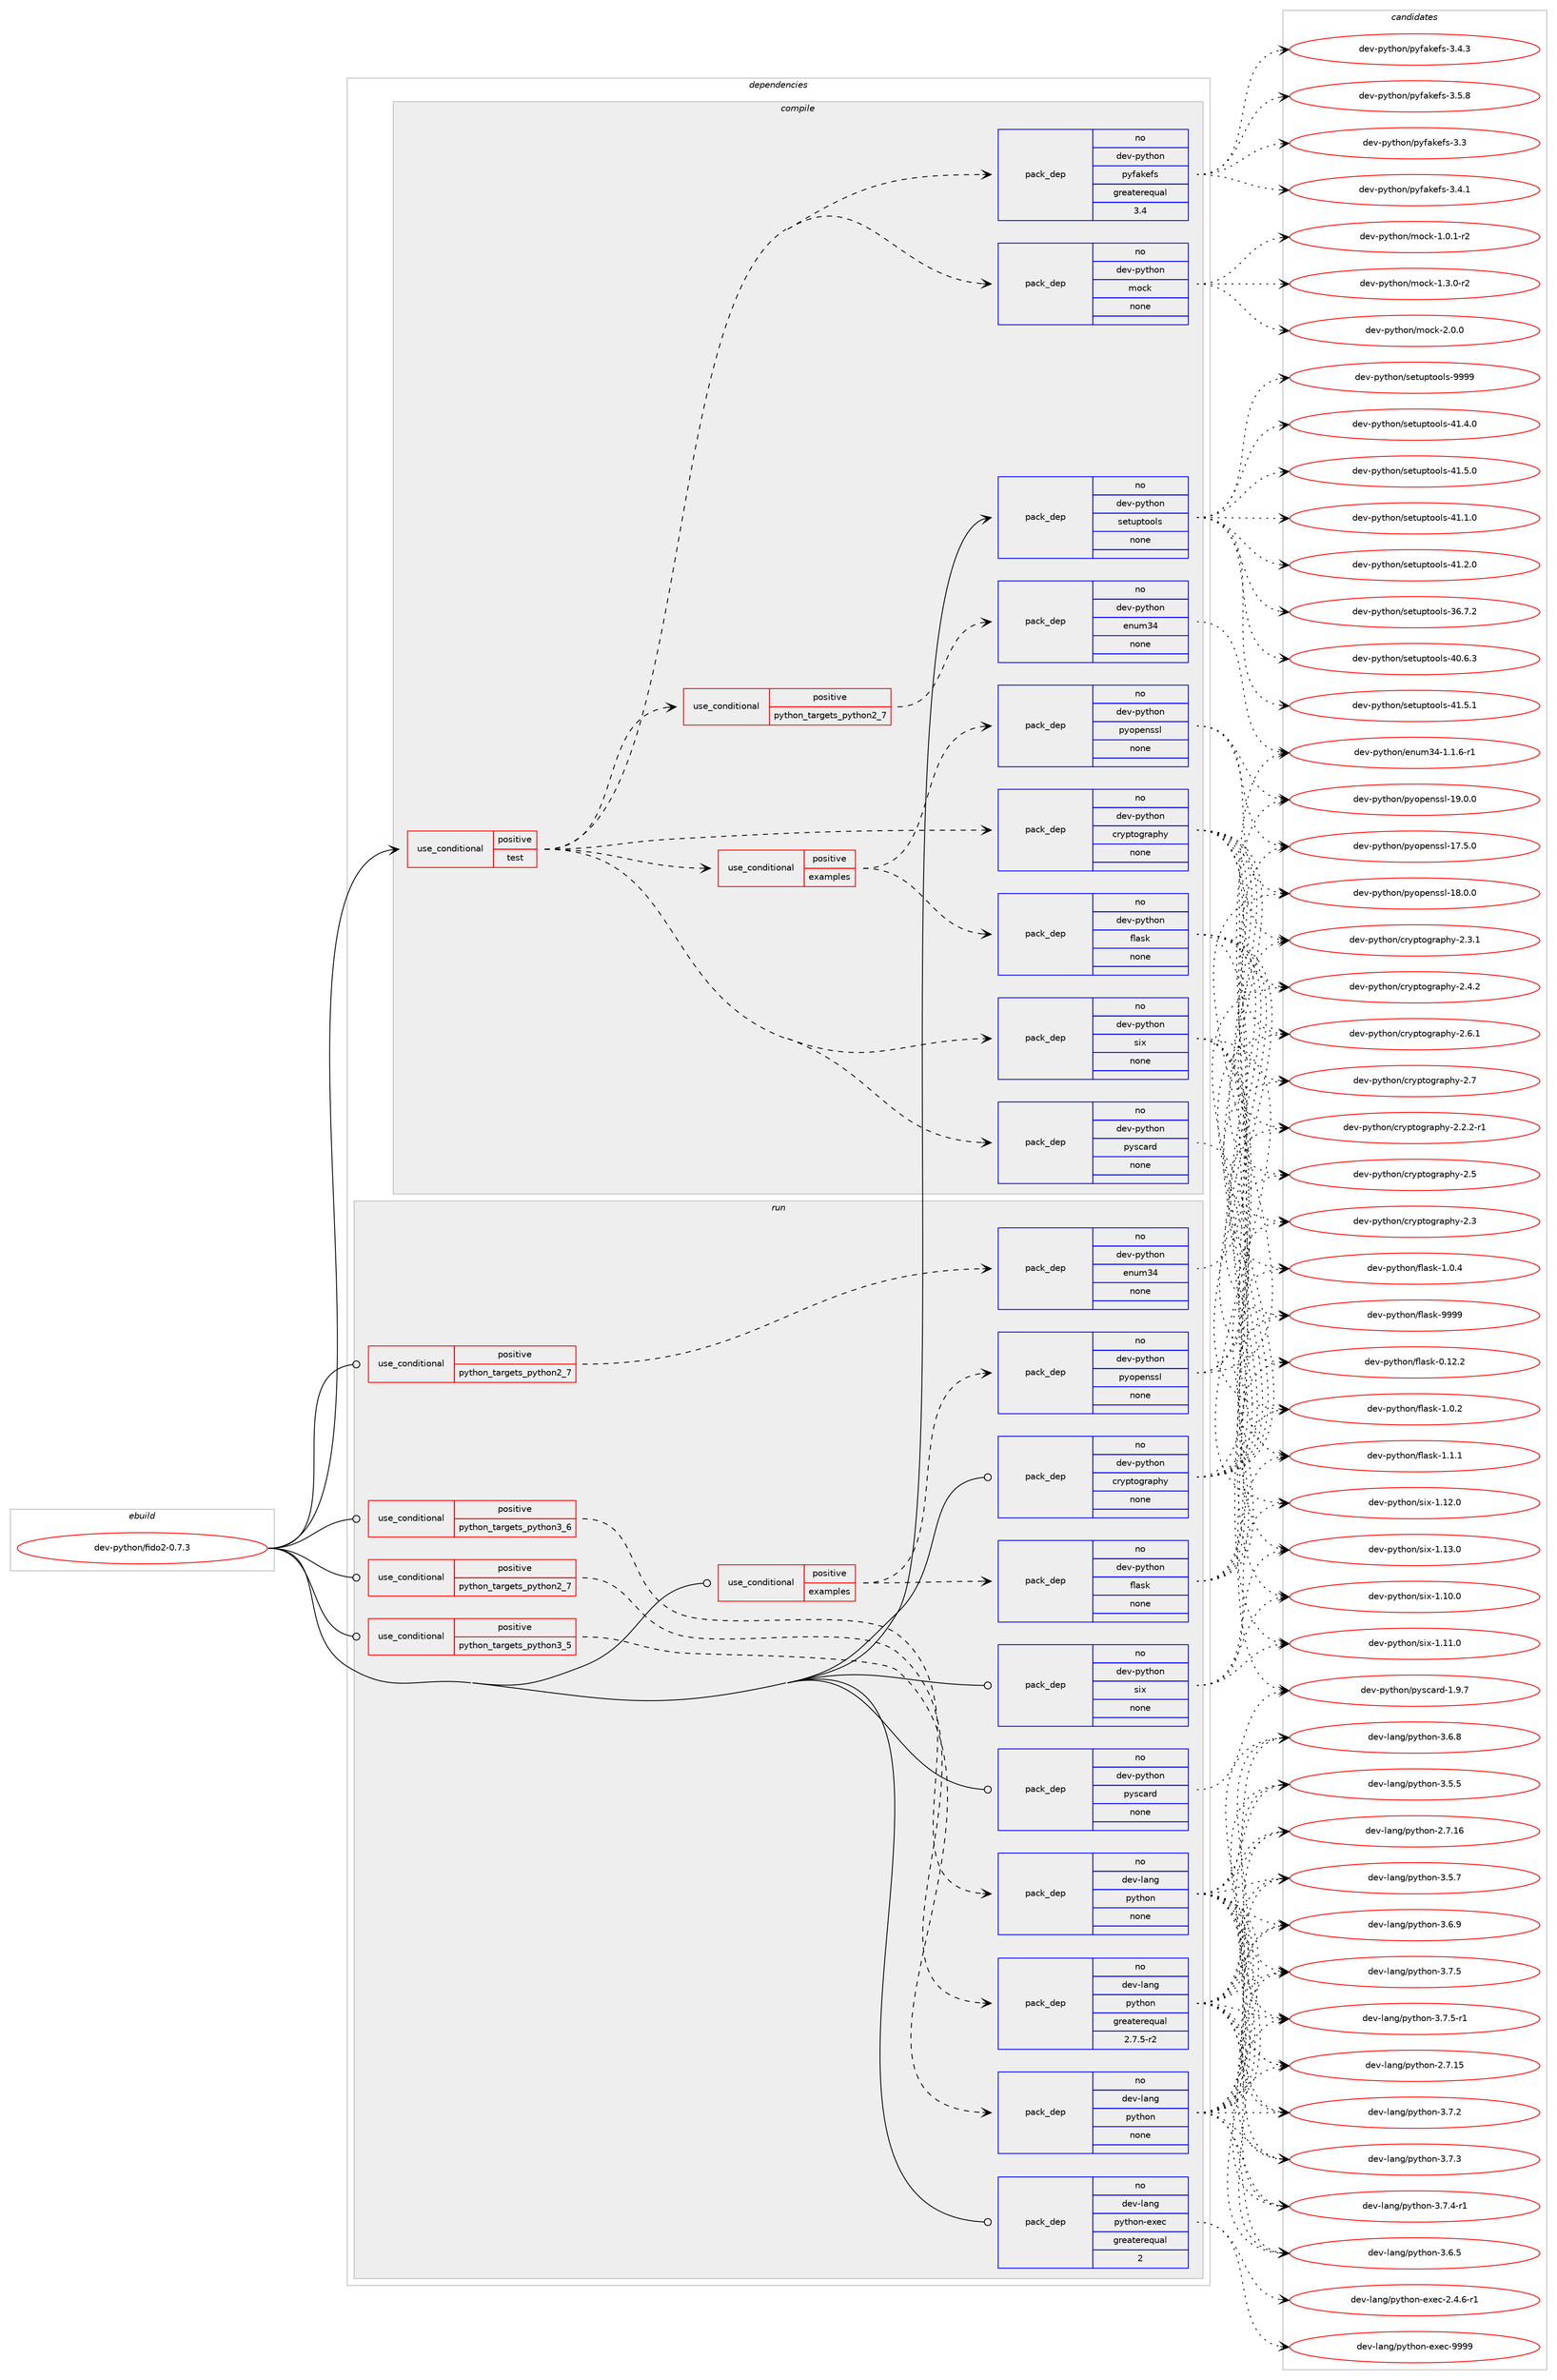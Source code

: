 digraph prolog {

# *************
# Graph options
# *************

newrank=true;
concentrate=true;
compound=true;
graph [rankdir=LR,fontname=Helvetica,fontsize=10,ranksep=1.5];#, ranksep=2.5, nodesep=0.2];
edge  [arrowhead=vee];
node  [fontname=Helvetica,fontsize=10];

# **********
# The ebuild
# **********

subgraph cluster_leftcol {
color=gray;
rank=same;
label=<<i>ebuild</i>>;
id [label="dev-python/fido2-0.7.3", color=red, width=4, href="../dev-python/fido2-0.7.3.svg"];
}

# ****************
# The dependencies
# ****************

subgraph cluster_midcol {
color=gray;
label=<<i>dependencies</i>>;
subgraph cluster_compile {
fillcolor="#eeeeee";
style=filled;
label=<<i>compile</i>>;
subgraph cond139254 {
dependency604212 [label=<<TABLE BORDER="0" CELLBORDER="1" CELLSPACING="0" CELLPADDING="4"><TR><TD ROWSPAN="3" CELLPADDING="10">use_conditional</TD></TR><TR><TD>positive</TD></TR><TR><TD>test</TD></TR></TABLE>>, shape=none, color=red];
subgraph pack453161 {
dependency604213 [label=<<TABLE BORDER="0" CELLBORDER="1" CELLSPACING="0" CELLPADDING="4" WIDTH="220"><TR><TD ROWSPAN="6" CELLPADDING="30">pack_dep</TD></TR><TR><TD WIDTH="110">no</TD></TR><TR><TD>dev-python</TD></TR><TR><TD>six</TD></TR><TR><TD>none</TD></TR><TR><TD></TD></TR></TABLE>>, shape=none, color=blue];
}
dependency604212:e -> dependency604213:w [weight=20,style="dashed",arrowhead="vee"];
subgraph pack453162 {
dependency604214 [label=<<TABLE BORDER="0" CELLBORDER="1" CELLSPACING="0" CELLPADDING="4" WIDTH="220"><TR><TD ROWSPAN="6" CELLPADDING="30">pack_dep</TD></TR><TR><TD WIDTH="110">no</TD></TR><TR><TD>dev-python</TD></TR><TR><TD>cryptography</TD></TR><TR><TD>none</TD></TR><TR><TD></TD></TR></TABLE>>, shape=none, color=blue];
}
dependency604212:e -> dependency604214:w [weight=20,style="dashed",arrowhead="vee"];
subgraph pack453163 {
dependency604215 [label=<<TABLE BORDER="0" CELLBORDER="1" CELLSPACING="0" CELLPADDING="4" WIDTH="220"><TR><TD ROWSPAN="6" CELLPADDING="30">pack_dep</TD></TR><TR><TD WIDTH="110">no</TD></TR><TR><TD>dev-python</TD></TR><TR><TD>pyscard</TD></TR><TR><TD>none</TD></TR><TR><TD></TD></TR></TABLE>>, shape=none, color=blue];
}
dependency604212:e -> dependency604215:w [weight=20,style="dashed",arrowhead="vee"];
subgraph cond139255 {
dependency604216 [label=<<TABLE BORDER="0" CELLBORDER="1" CELLSPACING="0" CELLPADDING="4"><TR><TD ROWSPAN="3" CELLPADDING="10">use_conditional</TD></TR><TR><TD>positive</TD></TR><TR><TD>python_targets_python2_7</TD></TR></TABLE>>, shape=none, color=red];
subgraph pack453164 {
dependency604217 [label=<<TABLE BORDER="0" CELLBORDER="1" CELLSPACING="0" CELLPADDING="4" WIDTH="220"><TR><TD ROWSPAN="6" CELLPADDING="30">pack_dep</TD></TR><TR><TD WIDTH="110">no</TD></TR><TR><TD>dev-python</TD></TR><TR><TD>enum34</TD></TR><TR><TD>none</TD></TR><TR><TD></TD></TR></TABLE>>, shape=none, color=blue];
}
dependency604216:e -> dependency604217:w [weight=20,style="dashed",arrowhead="vee"];
}
dependency604212:e -> dependency604216:w [weight=20,style="dashed",arrowhead="vee"];
subgraph cond139256 {
dependency604218 [label=<<TABLE BORDER="0" CELLBORDER="1" CELLSPACING="0" CELLPADDING="4"><TR><TD ROWSPAN="3" CELLPADDING="10">use_conditional</TD></TR><TR><TD>positive</TD></TR><TR><TD>examples</TD></TR></TABLE>>, shape=none, color=red];
subgraph pack453165 {
dependency604219 [label=<<TABLE BORDER="0" CELLBORDER="1" CELLSPACING="0" CELLPADDING="4" WIDTH="220"><TR><TD ROWSPAN="6" CELLPADDING="30">pack_dep</TD></TR><TR><TD WIDTH="110">no</TD></TR><TR><TD>dev-python</TD></TR><TR><TD>flask</TD></TR><TR><TD>none</TD></TR><TR><TD></TD></TR></TABLE>>, shape=none, color=blue];
}
dependency604218:e -> dependency604219:w [weight=20,style="dashed",arrowhead="vee"];
subgraph pack453166 {
dependency604220 [label=<<TABLE BORDER="0" CELLBORDER="1" CELLSPACING="0" CELLPADDING="4" WIDTH="220"><TR><TD ROWSPAN="6" CELLPADDING="30">pack_dep</TD></TR><TR><TD WIDTH="110">no</TD></TR><TR><TD>dev-python</TD></TR><TR><TD>pyopenssl</TD></TR><TR><TD>none</TD></TR><TR><TD></TD></TR></TABLE>>, shape=none, color=blue];
}
dependency604218:e -> dependency604220:w [weight=20,style="dashed",arrowhead="vee"];
}
dependency604212:e -> dependency604218:w [weight=20,style="dashed",arrowhead="vee"];
subgraph pack453167 {
dependency604221 [label=<<TABLE BORDER="0" CELLBORDER="1" CELLSPACING="0" CELLPADDING="4" WIDTH="220"><TR><TD ROWSPAN="6" CELLPADDING="30">pack_dep</TD></TR><TR><TD WIDTH="110">no</TD></TR><TR><TD>dev-python</TD></TR><TR><TD>mock</TD></TR><TR><TD>none</TD></TR><TR><TD></TD></TR></TABLE>>, shape=none, color=blue];
}
dependency604212:e -> dependency604221:w [weight=20,style="dashed",arrowhead="vee"];
subgraph pack453168 {
dependency604222 [label=<<TABLE BORDER="0" CELLBORDER="1" CELLSPACING="0" CELLPADDING="4" WIDTH="220"><TR><TD ROWSPAN="6" CELLPADDING="30">pack_dep</TD></TR><TR><TD WIDTH="110">no</TD></TR><TR><TD>dev-python</TD></TR><TR><TD>pyfakefs</TD></TR><TR><TD>greaterequal</TD></TR><TR><TD>3.4</TD></TR></TABLE>>, shape=none, color=blue];
}
dependency604212:e -> dependency604222:w [weight=20,style="dashed",arrowhead="vee"];
}
id:e -> dependency604212:w [weight=20,style="solid",arrowhead="vee"];
subgraph pack453169 {
dependency604223 [label=<<TABLE BORDER="0" CELLBORDER="1" CELLSPACING="0" CELLPADDING="4" WIDTH="220"><TR><TD ROWSPAN="6" CELLPADDING="30">pack_dep</TD></TR><TR><TD WIDTH="110">no</TD></TR><TR><TD>dev-python</TD></TR><TR><TD>setuptools</TD></TR><TR><TD>none</TD></TR><TR><TD></TD></TR></TABLE>>, shape=none, color=blue];
}
id:e -> dependency604223:w [weight=20,style="solid",arrowhead="vee"];
}
subgraph cluster_compileandrun {
fillcolor="#eeeeee";
style=filled;
label=<<i>compile and run</i>>;
}
subgraph cluster_run {
fillcolor="#eeeeee";
style=filled;
label=<<i>run</i>>;
subgraph cond139257 {
dependency604224 [label=<<TABLE BORDER="0" CELLBORDER="1" CELLSPACING="0" CELLPADDING="4"><TR><TD ROWSPAN="3" CELLPADDING="10">use_conditional</TD></TR><TR><TD>positive</TD></TR><TR><TD>examples</TD></TR></TABLE>>, shape=none, color=red];
subgraph pack453170 {
dependency604225 [label=<<TABLE BORDER="0" CELLBORDER="1" CELLSPACING="0" CELLPADDING="4" WIDTH="220"><TR><TD ROWSPAN="6" CELLPADDING="30">pack_dep</TD></TR><TR><TD WIDTH="110">no</TD></TR><TR><TD>dev-python</TD></TR><TR><TD>flask</TD></TR><TR><TD>none</TD></TR><TR><TD></TD></TR></TABLE>>, shape=none, color=blue];
}
dependency604224:e -> dependency604225:w [weight=20,style="dashed",arrowhead="vee"];
subgraph pack453171 {
dependency604226 [label=<<TABLE BORDER="0" CELLBORDER="1" CELLSPACING="0" CELLPADDING="4" WIDTH="220"><TR><TD ROWSPAN="6" CELLPADDING="30">pack_dep</TD></TR><TR><TD WIDTH="110">no</TD></TR><TR><TD>dev-python</TD></TR><TR><TD>pyopenssl</TD></TR><TR><TD>none</TD></TR><TR><TD></TD></TR></TABLE>>, shape=none, color=blue];
}
dependency604224:e -> dependency604226:w [weight=20,style="dashed",arrowhead="vee"];
}
id:e -> dependency604224:w [weight=20,style="solid",arrowhead="odot"];
subgraph cond139258 {
dependency604227 [label=<<TABLE BORDER="0" CELLBORDER="1" CELLSPACING="0" CELLPADDING="4"><TR><TD ROWSPAN="3" CELLPADDING="10">use_conditional</TD></TR><TR><TD>positive</TD></TR><TR><TD>python_targets_python2_7</TD></TR></TABLE>>, shape=none, color=red];
subgraph pack453172 {
dependency604228 [label=<<TABLE BORDER="0" CELLBORDER="1" CELLSPACING="0" CELLPADDING="4" WIDTH="220"><TR><TD ROWSPAN="6" CELLPADDING="30">pack_dep</TD></TR><TR><TD WIDTH="110">no</TD></TR><TR><TD>dev-lang</TD></TR><TR><TD>python</TD></TR><TR><TD>greaterequal</TD></TR><TR><TD>2.7.5-r2</TD></TR></TABLE>>, shape=none, color=blue];
}
dependency604227:e -> dependency604228:w [weight=20,style="dashed",arrowhead="vee"];
}
id:e -> dependency604227:w [weight=20,style="solid",arrowhead="odot"];
subgraph cond139259 {
dependency604229 [label=<<TABLE BORDER="0" CELLBORDER="1" CELLSPACING="0" CELLPADDING="4"><TR><TD ROWSPAN="3" CELLPADDING="10">use_conditional</TD></TR><TR><TD>positive</TD></TR><TR><TD>python_targets_python2_7</TD></TR></TABLE>>, shape=none, color=red];
subgraph pack453173 {
dependency604230 [label=<<TABLE BORDER="0" CELLBORDER="1" CELLSPACING="0" CELLPADDING="4" WIDTH="220"><TR><TD ROWSPAN="6" CELLPADDING="30">pack_dep</TD></TR><TR><TD WIDTH="110">no</TD></TR><TR><TD>dev-python</TD></TR><TR><TD>enum34</TD></TR><TR><TD>none</TD></TR><TR><TD></TD></TR></TABLE>>, shape=none, color=blue];
}
dependency604229:e -> dependency604230:w [weight=20,style="dashed",arrowhead="vee"];
}
id:e -> dependency604229:w [weight=20,style="solid",arrowhead="odot"];
subgraph cond139260 {
dependency604231 [label=<<TABLE BORDER="0" CELLBORDER="1" CELLSPACING="0" CELLPADDING="4"><TR><TD ROWSPAN="3" CELLPADDING="10">use_conditional</TD></TR><TR><TD>positive</TD></TR><TR><TD>python_targets_python3_5</TD></TR></TABLE>>, shape=none, color=red];
subgraph pack453174 {
dependency604232 [label=<<TABLE BORDER="0" CELLBORDER="1" CELLSPACING="0" CELLPADDING="4" WIDTH="220"><TR><TD ROWSPAN="6" CELLPADDING="30">pack_dep</TD></TR><TR><TD WIDTH="110">no</TD></TR><TR><TD>dev-lang</TD></TR><TR><TD>python</TD></TR><TR><TD>none</TD></TR><TR><TD></TD></TR></TABLE>>, shape=none, color=blue];
}
dependency604231:e -> dependency604232:w [weight=20,style="dashed",arrowhead="vee"];
}
id:e -> dependency604231:w [weight=20,style="solid",arrowhead="odot"];
subgraph cond139261 {
dependency604233 [label=<<TABLE BORDER="0" CELLBORDER="1" CELLSPACING="0" CELLPADDING="4"><TR><TD ROWSPAN="3" CELLPADDING="10">use_conditional</TD></TR><TR><TD>positive</TD></TR><TR><TD>python_targets_python3_6</TD></TR></TABLE>>, shape=none, color=red];
subgraph pack453175 {
dependency604234 [label=<<TABLE BORDER="0" CELLBORDER="1" CELLSPACING="0" CELLPADDING="4" WIDTH="220"><TR><TD ROWSPAN="6" CELLPADDING="30">pack_dep</TD></TR><TR><TD WIDTH="110">no</TD></TR><TR><TD>dev-lang</TD></TR><TR><TD>python</TD></TR><TR><TD>none</TD></TR><TR><TD></TD></TR></TABLE>>, shape=none, color=blue];
}
dependency604233:e -> dependency604234:w [weight=20,style="dashed",arrowhead="vee"];
}
id:e -> dependency604233:w [weight=20,style="solid",arrowhead="odot"];
subgraph pack453176 {
dependency604235 [label=<<TABLE BORDER="0" CELLBORDER="1" CELLSPACING="0" CELLPADDING="4" WIDTH="220"><TR><TD ROWSPAN="6" CELLPADDING="30">pack_dep</TD></TR><TR><TD WIDTH="110">no</TD></TR><TR><TD>dev-lang</TD></TR><TR><TD>python-exec</TD></TR><TR><TD>greaterequal</TD></TR><TR><TD>2</TD></TR></TABLE>>, shape=none, color=blue];
}
id:e -> dependency604235:w [weight=20,style="solid",arrowhead="odot"];
subgraph pack453177 {
dependency604236 [label=<<TABLE BORDER="0" CELLBORDER="1" CELLSPACING="0" CELLPADDING="4" WIDTH="220"><TR><TD ROWSPAN="6" CELLPADDING="30">pack_dep</TD></TR><TR><TD WIDTH="110">no</TD></TR><TR><TD>dev-python</TD></TR><TR><TD>cryptography</TD></TR><TR><TD>none</TD></TR><TR><TD></TD></TR></TABLE>>, shape=none, color=blue];
}
id:e -> dependency604236:w [weight=20,style="solid",arrowhead="odot"];
subgraph pack453178 {
dependency604237 [label=<<TABLE BORDER="0" CELLBORDER="1" CELLSPACING="0" CELLPADDING="4" WIDTH="220"><TR><TD ROWSPAN="6" CELLPADDING="30">pack_dep</TD></TR><TR><TD WIDTH="110">no</TD></TR><TR><TD>dev-python</TD></TR><TR><TD>pyscard</TD></TR><TR><TD>none</TD></TR><TR><TD></TD></TR></TABLE>>, shape=none, color=blue];
}
id:e -> dependency604237:w [weight=20,style="solid",arrowhead="odot"];
subgraph pack453179 {
dependency604238 [label=<<TABLE BORDER="0" CELLBORDER="1" CELLSPACING="0" CELLPADDING="4" WIDTH="220"><TR><TD ROWSPAN="6" CELLPADDING="30">pack_dep</TD></TR><TR><TD WIDTH="110">no</TD></TR><TR><TD>dev-python</TD></TR><TR><TD>six</TD></TR><TR><TD>none</TD></TR><TR><TD></TD></TR></TABLE>>, shape=none, color=blue];
}
id:e -> dependency604238:w [weight=20,style="solid",arrowhead="odot"];
}
}

# **************
# The candidates
# **************

subgraph cluster_choices {
rank=same;
color=gray;
label=<<i>candidates</i>>;

subgraph choice453161 {
color=black;
nodesep=1;
choice100101118451121211161041111104711510512045494649484648 [label="dev-python/six-1.10.0", color=red, width=4,href="../dev-python/six-1.10.0.svg"];
choice100101118451121211161041111104711510512045494649494648 [label="dev-python/six-1.11.0", color=red, width=4,href="../dev-python/six-1.11.0.svg"];
choice100101118451121211161041111104711510512045494649504648 [label="dev-python/six-1.12.0", color=red, width=4,href="../dev-python/six-1.12.0.svg"];
choice100101118451121211161041111104711510512045494649514648 [label="dev-python/six-1.13.0", color=red, width=4,href="../dev-python/six-1.13.0.svg"];
dependency604213:e -> choice100101118451121211161041111104711510512045494649484648:w [style=dotted,weight="100"];
dependency604213:e -> choice100101118451121211161041111104711510512045494649494648:w [style=dotted,weight="100"];
dependency604213:e -> choice100101118451121211161041111104711510512045494649504648:w [style=dotted,weight="100"];
dependency604213:e -> choice100101118451121211161041111104711510512045494649514648:w [style=dotted,weight="100"];
}
subgraph choice453162 {
color=black;
nodesep=1;
choice100101118451121211161041111104799114121112116111103114971121041214550465046504511449 [label="dev-python/cryptography-2.2.2-r1", color=red, width=4,href="../dev-python/cryptography-2.2.2-r1.svg"];
choice1001011184511212111610411111047991141211121161111031149711210412145504651 [label="dev-python/cryptography-2.3", color=red, width=4,href="../dev-python/cryptography-2.3.svg"];
choice10010111845112121116104111110479911412111211611110311497112104121455046514649 [label="dev-python/cryptography-2.3.1", color=red, width=4,href="../dev-python/cryptography-2.3.1.svg"];
choice10010111845112121116104111110479911412111211611110311497112104121455046524650 [label="dev-python/cryptography-2.4.2", color=red, width=4,href="../dev-python/cryptography-2.4.2.svg"];
choice1001011184511212111610411111047991141211121161111031149711210412145504653 [label="dev-python/cryptography-2.5", color=red, width=4,href="../dev-python/cryptography-2.5.svg"];
choice10010111845112121116104111110479911412111211611110311497112104121455046544649 [label="dev-python/cryptography-2.6.1", color=red, width=4,href="../dev-python/cryptography-2.6.1.svg"];
choice1001011184511212111610411111047991141211121161111031149711210412145504655 [label="dev-python/cryptography-2.7", color=red, width=4,href="../dev-python/cryptography-2.7.svg"];
dependency604214:e -> choice100101118451121211161041111104799114121112116111103114971121041214550465046504511449:w [style=dotted,weight="100"];
dependency604214:e -> choice1001011184511212111610411111047991141211121161111031149711210412145504651:w [style=dotted,weight="100"];
dependency604214:e -> choice10010111845112121116104111110479911412111211611110311497112104121455046514649:w [style=dotted,weight="100"];
dependency604214:e -> choice10010111845112121116104111110479911412111211611110311497112104121455046524650:w [style=dotted,weight="100"];
dependency604214:e -> choice1001011184511212111610411111047991141211121161111031149711210412145504653:w [style=dotted,weight="100"];
dependency604214:e -> choice10010111845112121116104111110479911412111211611110311497112104121455046544649:w [style=dotted,weight="100"];
dependency604214:e -> choice1001011184511212111610411111047991141211121161111031149711210412145504655:w [style=dotted,weight="100"];
}
subgraph choice453163 {
color=black;
nodesep=1;
choice10010111845112121116104111110471121211159997114100454946574655 [label="dev-python/pyscard-1.9.7", color=red, width=4,href="../dev-python/pyscard-1.9.7.svg"];
dependency604215:e -> choice10010111845112121116104111110471121211159997114100454946574655:w [style=dotted,weight="100"];
}
subgraph choice453164 {
color=black;
nodesep=1;
choice100101118451121211161041111104710111011710951524549464946544511449 [label="dev-python/enum34-1.1.6-r1", color=red, width=4,href="../dev-python/enum34-1.1.6-r1.svg"];
dependency604217:e -> choice100101118451121211161041111104710111011710951524549464946544511449:w [style=dotted,weight="100"];
}
subgraph choice453165 {
color=black;
nodesep=1;
choice10010111845112121116104111110471021089711510745484649504650 [label="dev-python/flask-0.12.2", color=red, width=4,href="../dev-python/flask-0.12.2.svg"];
choice100101118451121211161041111104710210897115107454946484650 [label="dev-python/flask-1.0.2", color=red, width=4,href="../dev-python/flask-1.0.2.svg"];
choice100101118451121211161041111104710210897115107454946484652 [label="dev-python/flask-1.0.4", color=red, width=4,href="../dev-python/flask-1.0.4.svg"];
choice100101118451121211161041111104710210897115107454946494649 [label="dev-python/flask-1.1.1", color=red, width=4,href="../dev-python/flask-1.1.1.svg"];
choice1001011184511212111610411111047102108971151074557575757 [label="dev-python/flask-9999", color=red, width=4,href="../dev-python/flask-9999.svg"];
dependency604219:e -> choice10010111845112121116104111110471021089711510745484649504650:w [style=dotted,weight="100"];
dependency604219:e -> choice100101118451121211161041111104710210897115107454946484650:w [style=dotted,weight="100"];
dependency604219:e -> choice100101118451121211161041111104710210897115107454946484652:w [style=dotted,weight="100"];
dependency604219:e -> choice100101118451121211161041111104710210897115107454946494649:w [style=dotted,weight="100"];
dependency604219:e -> choice1001011184511212111610411111047102108971151074557575757:w [style=dotted,weight="100"];
}
subgraph choice453166 {
color=black;
nodesep=1;
choice100101118451121211161041111104711212111111210111011511510845495546534648 [label="dev-python/pyopenssl-17.5.0", color=red, width=4,href="../dev-python/pyopenssl-17.5.0.svg"];
choice100101118451121211161041111104711212111111210111011511510845495646484648 [label="dev-python/pyopenssl-18.0.0", color=red, width=4,href="../dev-python/pyopenssl-18.0.0.svg"];
choice100101118451121211161041111104711212111111210111011511510845495746484648 [label="dev-python/pyopenssl-19.0.0", color=red, width=4,href="../dev-python/pyopenssl-19.0.0.svg"];
dependency604220:e -> choice100101118451121211161041111104711212111111210111011511510845495546534648:w [style=dotted,weight="100"];
dependency604220:e -> choice100101118451121211161041111104711212111111210111011511510845495646484648:w [style=dotted,weight="100"];
dependency604220:e -> choice100101118451121211161041111104711212111111210111011511510845495746484648:w [style=dotted,weight="100"];
}
subgraph choice453167 {
color=black;
nodesep=1;
choice1001011184511212111610411111047109111991074549464846494511450 [label="dev-python/mock-1.0.1-r2", color=red, width=4,href="../dev-python/mock-1.0.1-r2.svg"];
choice1001011184511212111610411111047109111991074549465146484511450 [label="dev-python/mock-1.3.0-r2", color=red, width=4,href="../dev-python/mock-1.3.0-r2.svg"];
choice100101118451121211161041111104710911199107455046484648 [label="dev-python/mock-2.0.0", color=red, width=4,href="../dev-python/mock-2.0.0.svg"];
dependency604221:e -> choice1001011184511212111610411111047109111991074549464846494511450:w [style=dotted,weight="100"];
dependency604221:e -> choice1001011184511212111610411111047109111991074549465146484511450:w [style=dotted,weight="100"];
dependency604221:e -> choice100101118451121211161041111104710911199107455046484648:w [style=dotted,weight="100"];
}
subgraph choice453168 {
color=black;
nodesep=1;
choice10010111845112121116104111110471121211029710710110211545514651 [label="dev-python/pyfakefs-3.3", color=red, width=4,href="../dev-python/pyfakefs-3.3.svg"];
choice100101118451121211161041111104711212110297107101102115455146524649 [label="dev-python/pyfakefs-3.4.1", color=red, width=4,href="../dev-python/pyfakefs-3.4.1.svg"];
choice100101118451121211161041111104711212110297107101102115455146524651 [label="dev-python/pyfakefs-3.4.3", color=red, width=4,href="../dev-python/pyfakefs-3.4.3.svg"];
choice100101118451121211161041111104711212110297107101102115455146534656 [label="dev-python/pyfakefs-3.5.8", color=red, width=4,href="../dev-python/pyfakefs-3.5.8.svg"];
dependency604222:e -> choice10010111845112121116104111110471121211029710710110211545514651:w [style=dotted,weight="100"];
dependency604222:e -> choice100101118451121211161041111104711212110297107101102115455146524649:w [style=dotted,weight="100"];
dependency604222:e -> choice100101118451121211161041111104711212110297107101102115455146524651:w [style=dotted,weight="100"];
dependency604222:e -> choice100101118451121211161041111104711212110297107101102115455146534656:w [style=dotted,weight="100"];
}
subgraph choice453169 {
color=black;
nodesep=1;
choice100101118451121211161041111104711510111611711211611111110811545515446554650 [label="dev-python/setuptools-36.7.2", color=red, width=4,href="../dev-python/setuptools-36.7.2.svg"];
choice100101118451121211161041111104711510111611711211611111110811545524846544651 [label="dev-python/setuptools-40.6.3", color=red, width=4,href="../dev-python/setuptools-40.6.3.svg"];
choice100101118451121211161041111104711510111611711211611111110811545524946494648 [label="dev-python/setuptools-41.1.0", color=red, width=4,href="../dev-python/setuptools-41.1.0.svg"];
choice100101118451121211161041111104711510111611711211611111110811545524946504648 [label="dev-python/setuptools-41.2.0", color=red, width=4,href="../dev-python/setuptools-41.2.0.svg"];
choice100101118451121211161041111104711510111611711211611111110811545524946524648 [label="dev-python/setuptools-41.4.0", color=red, width=4,href="../dev-python/setuptools-41.4.0.svg"];
choice100101118451121211161041111104711510111611711211611111110811545524946534648 [label="dev-python/setuptools-41.5.0", color=red, width=4,href="../dev-python/setuptools-41.5.0.svg"];
choice100101118451121211161041111104711510111611711211611111110811545524946534649 [label="dev-python/setuptools-41.5.1", color=red, width=4,href="../dev-python/setuptools-41.5.1.svg"];
choice10010111845112121116104111110471151011161171121161111111081154557575757 [label="dev-python/setuptools-9999", color=red, width=4,href="../dev-python/setuptools-9999.svg"];
dependency604223:e -> choice100101118451121211161041111104711510111611711211611111110811545515446554650:w [style=dotted,weight="100"];
dependency604223:e -> choice100101118451121211161041111104711510111611711211611111110811545524846544651:w [style=dotted,weight="100"];
dependency604223:e -> choice100101118451121211161041111104711510111611711211611111110811545524946494648:w [style=dotted,weight="100"];
dependency604223:e -> choice100101118451121211161041111104711510111611711211611111110811545524946504648:w [style=dotted,weight="100"];
dependency604223:e -> choice100101118451121211161041111104711510111611711211611111110811545524946524648:w [style=dotted,weight="100"];
dependency604223:e -> choice100101118451121211161041111104711510111611711211611111110811545524946534648:w [style=dotted,weight="100"];
dependency604223:e -> choice100101118451121211161041111104711510111611711211611111110811545524946534649:w [style=dotted,weight="100"];
dependency604223:e -> choice10010111845112121116104111110471151011161171121161111111081154557575757:w [style=dotted,weight="100"];
}
subgraph choice453170 {
color=black;
nodesep=1;
choice10010111845112121116104111110471021089711510745484649504650 [label="dev-python/flask-0.12.2", color=red, width=4,href="../dev-python/flask-0.12.2.svg"];
choice100101118451121211161041111104710210897115107454946484650 [label="dev-python/flask-1.0.2", color=red, width=4,href="../dev-python/flask-1.0.2.svg"];
choice100101118451121211161041111104710210897115107454946484652 [label="dev-python/flask-1.0.4", color=red, width=4,href="../dev-python/flask-1.0.4.svg"];
choice100101118451121211161041111104710210897115107454946494649 [label="dev-python/flask-1.1.1", color=red, width=4,href="../dev-python/flask-1.1.1.svg"];
choice1001011184511212111610411111047102108971151074557575757 [label="dev-python/flask-9999", color=red, width=4,href="../dev-python/flask-9999.svg"];
dependency604225:e -> choice10010111845112121116104111110471021089711510745484649504650:w [style=dotted,weight="100"];
dependency604225:e -> choice100101118451121211161041111104710210897115107454946484650:w [style=dotted,weight="100"];
dependency604225:e -> choice100101118451121211161041111104710210897115107454946484652:w [style=dotted,weight="100"];
dependency604225:e -> choice100101118451121211161041111104710210897115107454946494649:w [style=dotted,weight="100"];
dependency604225:e -> choice1001011184511212111610411111047102108971151074557575757:w [style=dotted,weight="100"];
}
subgraph choice453171 {
color=black;
nodesep=1;
choice100101118451121211161041111104711212111111210111011511510845495546534648 [label="dev-python/pyopenssl-17.5.0", color=red, width=4,href="../dev-python/pyopenssl-17.5.0.svg"];
choice100101118451121211161041111104711212111111210111011511510845495646484648 [label="dev-python/pyopenssl-18.0.0", color=red, width=4,href="../dev-python/pyopenssl-18.0.0.svg"];
choice100101118451121211161041111104711212111111210111011511510845495746484648 [label="dev-python/pyopenssl-19.0.0", color=red, width=4,href="../dev-python/pyopenssl-19.0.0.svg"];
dependency604226:e -> choice100101118451121211161041111104711212111111210111011511510845495546534648:w [style=dotted,weight="100"];
dependency604226:e -> choice100101118451121211161041111104711212111111210111011511510845495646484648:w [style=dotted,weight="100"];
dependency604226:e -> choice100101118451121211161041111104711212111111210111011511510845495746484648:w [style=dotted,weight="100"];
}
subgraph choice453172 {
color=black;
nodesep=1;
choice10010111845108971101034711212111610411111045504655464953 [label="dev-lang/python-2.7.15", color=red, width=4,href="../dev-lang/python-2.7.15.svg"];
choice10010111845108971101034711212111610411111045504655464954 [label="dev-lang/python-2.7.16", color=red, width=4,href="../dev-lang/python-2.7.16.svg"];
choice100101118451089711010347112121116104111110455146534653 [label="dev-lang/python-3.5.5", color=red, width=4,href="../dev-lang/python-3.5.5.svg"];
choice100101118451089711010347112121116104111110455146534655 [label="dev-lang/python-3.5.7", color=red, width=4,href="../dev-lang/python-3.5.7.svg"];
choice100101118451089711010347112121116104111110455146544653 [label="dev-lang/python-3.6.5", color=red, width=4,href="../dev-lang/python-3.6.5.svg"];
choice100101118451089711010347112121116104111110455146544656 [label="dev-lang/python-3.6.8", color=red, width=4,href="../dev-lang/python-3.6.8.svg"];
choice100101118451089711010347112121116104111110455146544657 [label="dev-lang/python-3.6.9", color=red, width=4,href="../dev-lang/python-3.6.9.svg"];
choice100101118451089711010347112121116104111110455146554650 [label="dev-lang/python-3.7.2", color=red, width=4,href="../dev-lang/python-3.7.2.svg"];
choice100101118451089711010347112121116104111110455146554651 [label="dev-lang/python-3.7.3", color=red, width=4,href="../dev-lang/python-3.7.3.svg"];
choice1001011184510897110103471121211161041111104551465546524511449 [label="dev-lang/python-3.7.4-r1", color=red, width=4,href="../dev-lang/python-3.7.4-r1.svg"];
choice100101118451089711010347112121116104111110455146554653 [label="dev-lang/python-3.7.5", color=red, width=4,href="../dev-lang/python-3.7.5.svg"];
choice1001011184510897110103471121211161041111104551465546534511449 [label="dev-lang/python-3.7.5-r1", color=red, width=4,href="../dev-lang/python-3.7.5-r1.svg"];
dependency604228:e -> choice10010111845108971101034711212111610411111045504655464953:w [style=dotted,weight="100"];
dependency604228:e -> choice10010111845108971101034711212111610411111045504655464954:w [style=dotted,weight="100"];
dependency604228:e -> choice100101118451089711010347112121116104111110455146534653:w [style=dotted,weight="100"];
dependency604228:e -> choice100101118451089711010347112121116104111110455146534655:w [style=dotted,weight="100"];
dependency604228:e -> choice100101118451089711010347112121116104111110455146544653:w [style=dotted,weight="100"];
dependency604228:e -> choice100101118451089711010347112121116104111110455146544656:w [style=dotted,weight="100"];
dependency604228:e -> choice100101118451089711010347112121116104111110455146544657:w [style=dotted,weight="100"];
dependency604228:e -> choice100101118451089711010347112121116104111110455146554650:w [style=dotted,weight="100"];
dependency604228:e -> choice100101118451089711010347112121116104111110455146554651:w [style=dotted,weight="100"];
dependency604228:e -> choice1001011184510897110103471121211161041111104551465546524511449:w [style=dotted,weight="100"];
dependency604228:e -> choice100101118451089711010347112121116104111110455146554653:w [style=dotted,weight="100"];
dependency604228:e -> choice1001011184510897110103471121211161041111104551465546534511449:w [style=dotted,weight="100"];
}
subgraph choice453173 {
color=black;
nodesep=1;
choice100101118451121211161041111104710111011710951524549464946544511449 [label="dev-python/enum34-1.1.6-r1", color=red, width=4,href="../dev-python/enum34-1.1.6-r1.svg"];
dependency604230:e -> choice100101118451121211161041111104710111011710951524549464946544511449:w [style=dotted,weight="100"];
}
subgraph choice453174 {
color=black;
nodesep=1;
choice10010111845108971101034711212111610411111045504655464953 [label="dev-lang/python-2.7.15", color=red, width=4,href="../dev-lang/python-2.7.15.svg"];
choice10010111845108971101034711212111610411111045504655464954 [label="dev-lang/python-2.7.16", color=red, width=4,href="../dev-lang/python-2.7.16.svg"];
choice100101118451089711010347112121116104111110455146534653 [label="dev-lang/python-3.5.5", color=red, width=4,href="../dev-lang/python-3.5.5.svg"];
choice100101118451089711010347112121116104111110455146534655 [label="dev-lang/python-3.5.7", color=red, width=4,href="../dev-lang/python-3.5.7.svg"];
choice100101118451089711010347112121116104111110455146544653 [label="dev-lang/python-3.6.5", color=red, width=4,href="../dev-lang/python-3.6.5.svg"];
choice100101118451089711010347112121116104111110455146544656 [label="dev-lang/python-3.6.8", color=red, width=4,href="../dev-lang/python-3.6.8.svg"];
choice100101118451089711010347112121116104111110455146544657 [label="dev-lang/python-3.6.9", color=red, width=4,href="../dev-lang/python-3.6.9.svg"];
choice100101118451089711010347112121116104111110455146554650 [label="dev-lang/python-3.7.2", color=red, width=4,href="../dev-lang/python-3.7.2.svg"];
choice100101118451089711010347112121116104111110455146554651 [label="dev-lang/python-3.7.3", color=red, width=4,href="../dev-lang/python-3.7.3.svg"];
choice1001011184510897110103471121211161041111104551465546524511449 [label="dev-lang/python-3.7.4-r1", color=red, width=4,href="../dev-lang/python-3.7.4-r1.svg"];
choice100101118451089711010347112121116104111110455146554653 [label="dev-lang/python-3.7.5", color=red, width=4,href="../dev-lang/python-3.7.5.svg"];
choice1001011184510897110103471121211161041111104551465546534511449 [label="dev-lang/python-3.7.5-r1", color=red, width=4,href="../dev-lang/python-3.7.5-r1.svg"];
dependency604232:e -> choice10010111845108971101034711212111610411111045504655464953:w [style=dotted,weight="100"];
dependency604232:e -> choice10010111845108971101034711212111610411111045504655464954:w [style=dotted,weight="100"];
dependency604232:e -> choice100101118451089711010347112121116104111110455146534653:w [style=dotted,weight="100"];
dependency604232:e -> choice100101118451089711010347112121116104111110455146534655:w [style=dotted,weight="100"];
dependency604232:e -> choice100101118451089711010347112121116104111110455146544653:w [style=dotted,weight="100"];
dependency604232:e -> choice100101118451089711010347112121116104111110455146544656:w [style=dotted,weight="100"];
dependency604232:e -> choice100101118451089711010347112121116104111110455146544657:w [style=dotted,weight="100"];
dependency604232:e -> choice100101118451089711010347112121116104111110455146554650:w [style=dotted,weight="100"];
dependency604232:e -> choice100101118451089711010347112121116104111110455146554651:w [style=dotted,weight="100"];
dependency604232:e -> choice1001011184510897110103471121211161041111104551465546524511449:w [style=dotted,weight="100"];
dependency604232:e -> choice100101118451089711010347112121116104111110455146554653:w [style=dotted,weight="100"];
dependency604232:e -> choice1001011184510897110103471121211161041111104551465546534511449:w [style=dotted,weight="100"];
}
subgraph choice453175 {
color=black;
nodesep=1;
choice10010111845108971101034711212111610411111045504655464953 [label="dev-lang/python-2.7.15", color=red, width=4,href="../dev-lang/python-2.7.15.svg"];
choice10010111845108971101034711212111610411111045504655464954 [label="dev-lang/python-2.7.16", color=red, width=4,href="../dev-lang/python-2.7.16.svg"];
choice100101118451089711010347112121116104111110455146534653 [label="dev-lang/python-3.5.5", color=red, width=4,href="../dev-lang/python-3.5.5.svg"];
choice100101118451089711010347112121116104111110455146534655 [label="dev-lang/python-3.5.7", color=red, width=4,href="../dev-lang/python-3.5.7.svg"];
choice100101118451089711010347112121116104111110455146544653 [label="dev-lang/python-3.6.5", color=red, width=4,href="../dev-lang/python-3.6.5.svg"];
choice100101118451089711010347112121116104111110455146544656 [label="dev-lang/python-3.6.8", color=red, width=4,href="../dev-lang/python-3.6.8.svg"];
choice100101118451089711010347112121116104111110455146544657 [label="dev-lang/python-3.6.9", color=red, width=4,href="../dev-lang/python-3.6.9.svg"];
choice100101118451089711010347112121116104111110455146554650 [label="dev-lang/python-3.7.2", color=red, width=4,href="../dev-lang/python-3.7.2.svg"];
choice100101118451089711010347112121116104111110455146554651 [label="dev-lang/python-3.7.3", color=red, width=4,href="../dev-lang/python-3.7.3.svg"];
choice1001011184510897110103471121211161041111104551465546524511449 [label="dev-lang/python-3.7.4-r1", color=red, width=4,href="../dev-lang/python-3.7.4-r1.svg"];
choice100101118451089711010347112121116104111110455146554653 [label="dev-lang/python-3.7.5", color=red, width=4,href="../dev-lang/python-3.7.5.svg"];
choice1001011184510897110103471121211161041111104551465546534511449 [label="dev-lang/python-3.7.5-r1", color=red, width=4,href="../dev-lang/python-3.7.5-r1.svg"];
dependency604234:e -> choice10010111845108971101034711212111610411111045504655464953:w [style=dotted,weight="100"];
dependency604234:e -> choice10010111845108971101034711212111610411111045504655464954:w [style=dotted,weight="100"];
dependency604234:e -> choice100101118451089711010347112121116104111110455146534653:w [style=dotted,weight="100"];
dependency604234:e -> choice100101118451089711010347112121116104111110455146534655:w [style=dotted,weight="100"];
dependency604234:e -> choice100101118451089711010347112121116104111110455146544653:w [style=dotted,weight="100"];
dependency604234:e -> choice100101118451089711010347112121116104111110455146544656:w [style=dotted,weight="100"];
dependency604234:e -> choice100101118451089711010347112121116104111110455146544657:w [style=dotted,weight="100"];
dependency604234:e -> choice100101118451089711010347112121116104111110455146554650:w [style=dotted,weight="100"];
dependency604234:e -> choice100101118451089711010347112121116104111110455146554651:w [style=dotted,weight="100"];
dependency604234:e -> choice1001011184510897110103471121211161041111104551465546524511449:w [style=dotted,weight="100"];
dependency604234:e -> choice100101118451089711010347112121116104111110455146554653:w [style=dotted,weight="100"];
dependency604234:e -> choice1001011184510897110103471121211161041111104551465546534511449:w [style=dotted,weight="100"];
}
subgraph choice453176 {
color=black;
nodesep=1;
choice10010111845108971101034711212111610411111045101120101994550465246544511449 [label="dev-lang/python-exec-2.4.6-r1", color=red, width=4,href="../dev-lang/python-exec-2.4.6-r1.svg"];
choice10010111845108971101034711212111610411111045101120101994557575757 [label="dev-lang/python-exec-9999", color=red, width=4,href="../dev-lang/python-exec-9999.svg"];
dependency604235:e -> choice10010111845108971101034711212111610411111045101120101994550465246544511449:w [style=dotted,weight="100"];
dependency604235:e -> choice10010111845108971101034711212111610411111045101120101994557575757:w [style=dotted,weight="100"];
}
subgraph choice453177 {
color=black;
nodesep=1;
choice100101118451121211161041111104799114121112116111103114971121041214550465046504511449 [label="dev-python/cryptography-2.2.2-r1", color=red, width=4,href="../dev-python/cryptography-2.2.2-r1.svg"];
choice1001011184511212111610411111047991141211121161111031149711210412145504651 [label="dev-python/cryptography-2.3", color=red, width=4,href="../dev-python/cryptography-2.3.svg"];
choice10010111845112121116104111110479911412111211611110311497112104121455046514649 [label="dev-python/cryptography-2.3.1", color=red, width=4,href="../dev-python/cryptography-2.3.1.svg"];
choice10010111845112121116104111110479911412111211611110311497112104121455046524650 [label="dev-python/cryptography-2.4.2", color=red, width=4,href="../dev-python/cryptography-2.4.2.svg"];
choice1001011184511212111610411111047991141211121161111031149711210412145504653 [label="dev-python/cryptography-2.5", color=red, width=4,href="../dev-python/cryptography-2.5.svg"];
choice10010111845112121116104111110479911412111211611110311497112104121455046544649 [label="dev-python/cryptography-2.6.1", color=red, width=4,href="../dev-python/cryptography-2.6.1.svg"];
choice1001011184511212111610411111047991141211121161111031149711210412145504655 [label="dev-python/cryptography-2.7", color=red, width=4,href="../dev-python/cryptography-2.7.svg"];
dependency604236:e -> choice100101118451121211161041111104799114121112116111103114971121041214550465046504511449:w [style=dotted,weight="100"];
dependency604236:e -> choice1001011184511212111610411111047991141211121161111031149711210412145504651:w [style=dotted,weight="100"];
dependency604236:e -> choice10010111845112121116104111110479911412111211611110311497112104121455046514649:w [style=dotted,weight="100"];
dependency604236:e -> choice10010111845112121116104111110479911412111211611110311497112104121455046524650:w [style=dotted,weight="100"];
dependency604236:e -> choice1001011184511212111610411111047991141211121161111031149711210412145504653:w [style=dotted,weight="100"];
dependency604236:e -> choice10010111845112121116104111110479911412111211611110311497112104121455046544649:w [style=dotted,weight="100"];
dependency604236:e -> choice1001011184511212111610411111047991141211121161111031149711210412145504655:w [style=dotted,weight="100"];
}
subgraph choice453178 {
color=black;
nodesep=1;
choice10010111845112121116104111110471121211159997114100454946574655 [label="dev-python/pyscard-1.9.7", color=red, width=4,href="../dev-python/pyscard-1.9.7.svg"];
dependency604237:e -> choice10010111845112121116104111110471121211159997114100454946574655:w [style=dotted,weight="100"];
}
subgraph choice453179 {
color=black;
nodesep=1;
choice100101118451121211161041111104711510512045494649484648 [label="dev-python/six-1.10.0", color=red, width=4,href="../dev-python/six-1.10.0.svg"];
choice100101118451121211161041111104711510512045494649494648 [label="dev-python/six-1.11.0", color=red, width=4,href="../dev-python/six-1.11.0.svg"];
choice100101118451121211161041111104711510512045494649504648 [label="dev-python/six-1.12.0", color=red, width=4,href="../dev-python/six-1.12.0.svg"];
choice100101118451121211161041111104711510512045494649514648 [label="dev-python/six-1.13.0", color=red, width=4,href="../dev-python/six-1.13.0.svg"];
dependency604238:e -> choice100101118451121211161041111104711510512045494649484648:w [style=dotted,weight="100"];
dependency604238:e -> choice100101118451121211161041111104711510512045494649494648:w [style=dotted,weight="100"];
dependency604238:e -> choice100101118451121211161041111104711510512045494649504648:w [style=dotted,weight="100"];
dependency604238:e -> choice100101118451121211161041111104711510512045494649514648:w [style=dotted,weight="100"];
}
}

}
